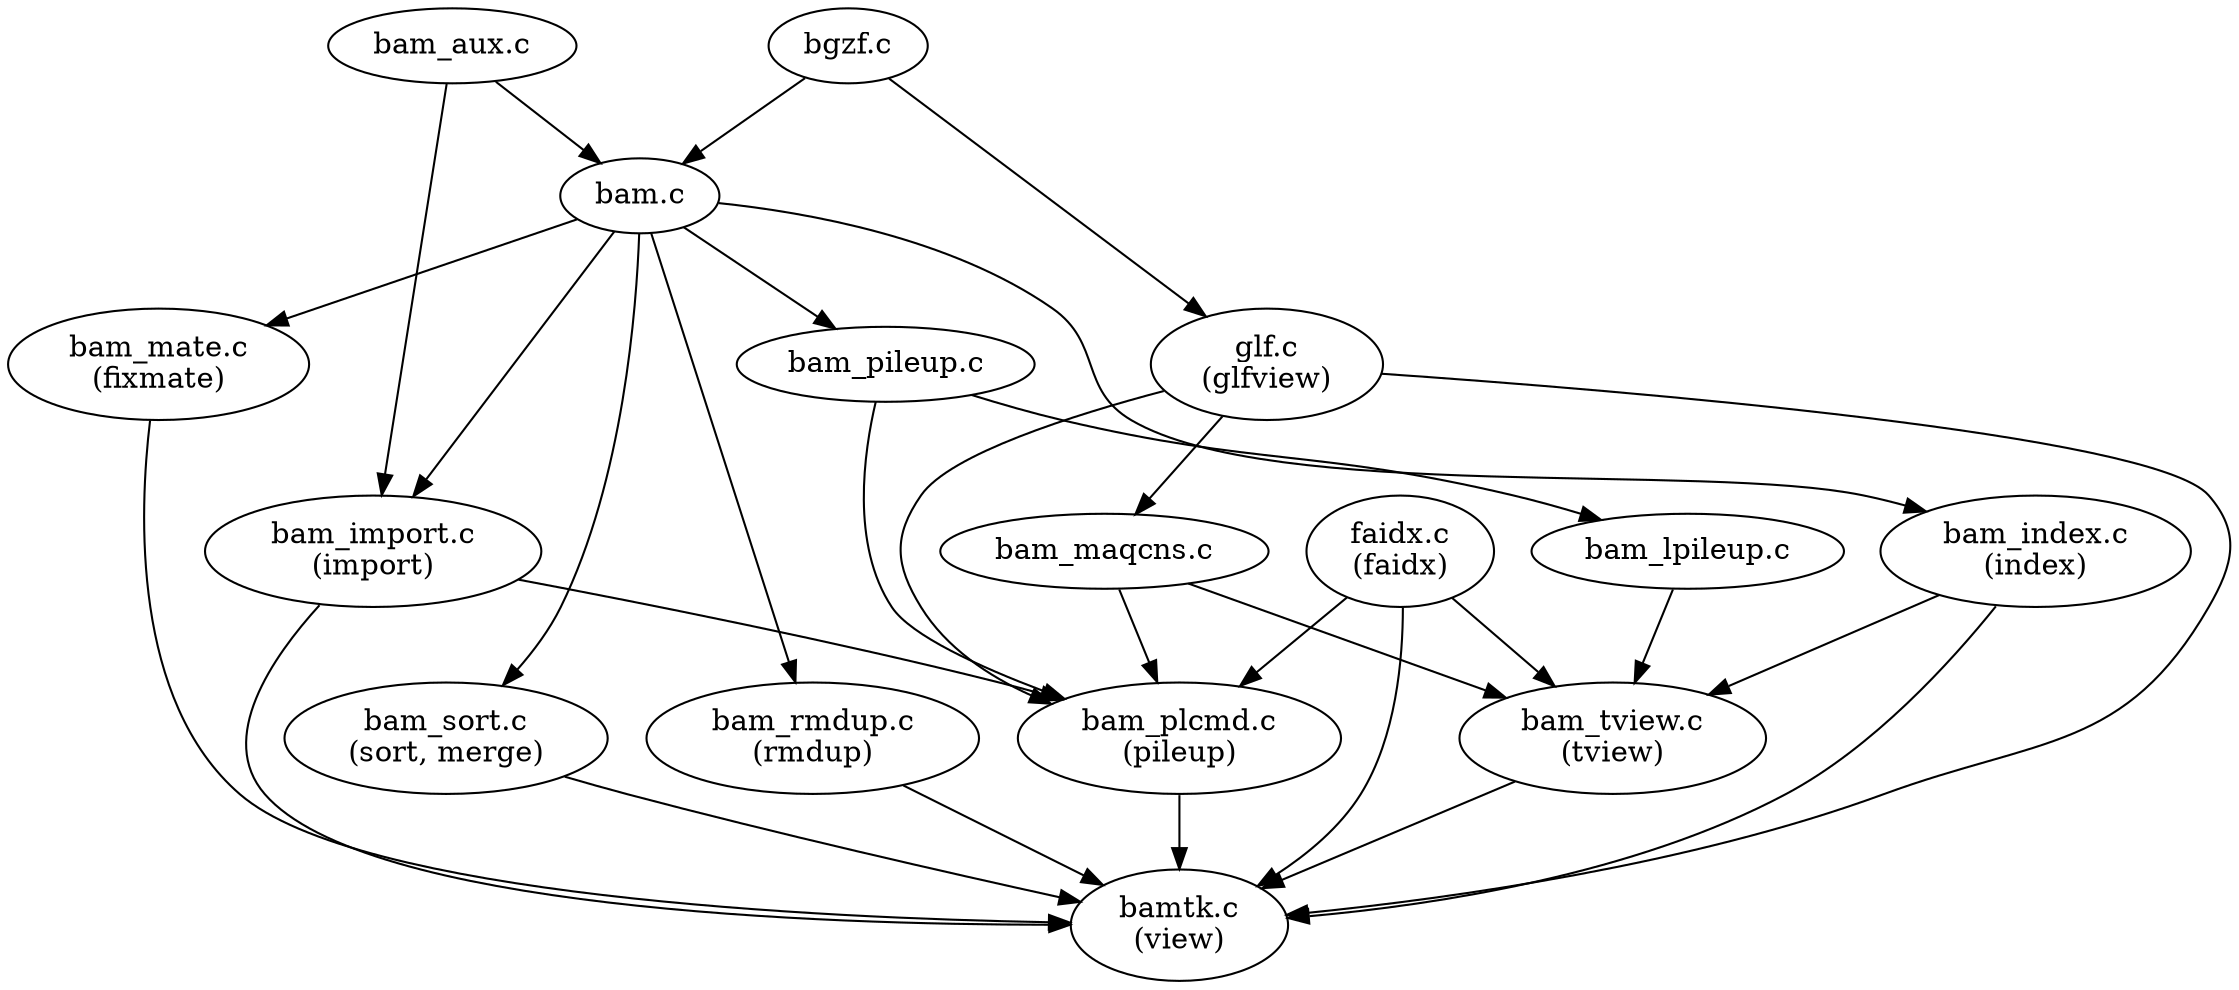 digraph {
  faidx[label="faidx.c\n(faidx)"]
  import[label="bam_import.c\n(import)"]
  plcmd[label="bam_plcmd.c\n(pileup)"]
  sort[label="bam_sort.c\n(sort, merge)"]
  index[label="bam_index.c\n(index)"]
  tview[label="bam_tview.c\n(tview)"]
  glf[label="glf.c\n(glfview)"]
  rmdup[label="bam_rmdup.c\n(rmdup)"]
  fixmate[label="bam_mate.c\n(fixmate)"]
  "bam_aux.c" -> {"bam.c", import}
  glf -> {"bam_maqcns.c", plcmd}
  "bgzf.c" -> {"bam.c", glf}
  "bam.c" -> {index, "bam_pileup.c", sort, import, rmdup, fixmate}
  "bam_pileup.c" -> {"bam_lpileup.c", plcmd}
  {"bam_lpileup.c", index, faidx, "bam_maqcns.c"} -> tview
  {import, faidx, "bam_maqcns.c"} -> plcmd
  {tview, plcmd, faidx, sort, import, index, glf, rmdup, fixmate} -> "bamtk.c\n(view)"
}